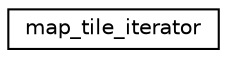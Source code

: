 digraph "Graphical Class Hierarchy"
{
 // LATEX_PDF_SIZE
  edge [fontname="Helvetica",fontsize="10",labelfontname="Helvetica",labelfontsize="10"];
  node [fontname="Helvetica",fontsize="10",shape=record];
  rankdir="LR";
  Node0 [label="map_tile_iterator",height=0.2,width=0.4,color="black", fillcolor="white", style="filled",URL="$classmap__tile__iterator.html",tooltip="Utility class for iterating over map tiles within a screen rectangle."];
}
